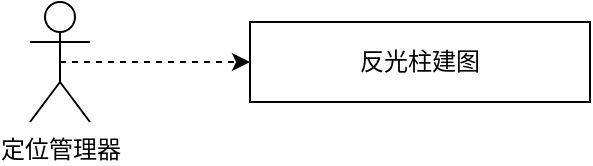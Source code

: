 <mxfile version="27.1.1">
  <diagram name="第 1 页" id="AMUamrhS-gZJVZiORf9s">
    <mxGraphModel dx="2078" dy="531" grid="1" gridSize="10" guides="1" tooltips="1" connect="1" arrows="1" fold="1" page="1" pageScale="1" pageWidth="1169" pageHeight="827" math="0" shadow="0">
      <root>
        <mxCell id="0" />
        <mxCell id="1" parent="0" />
        <mxCell id="EN5GmFMoncjhuEJKJf2r-1" value="反光柱建图" style="rounded=0;whiteSpace=wrap;html=1;" vertex="1" parent="1">
          <mxGeometry x="-960" y="40" width="170" height="40" as="geometry" />
        </mxCell>
        <mxCell id="EN5GmFMoncjhuEJKJf2r-3" style="edgeStyle=orthogonalEdgeStyle;rounded=0;orthogonalLoop=1;jettySize=auto;html=1;exitX=0.5;exitY=0.5;exitDx=0;exitDy=0;exitPerimeter=0;entryX=0;entryY=0.5;entryDx=0;entryDy=0;dashed=1;" edge="1" parent="1" source="EN5GmFMoncjhuEJKJf2r-2" target="EN5GmFMoncjhuEJKJf2r-1">
          <mxGeometry relative="1" as="geometry" />
        </mxCell>
        <mxCell id="EN5GmFMoncjhuEJKJf2r-2" value="定位管理器" style="shape=umlActor;verticalLabelPosition=bottom;verticalAlign=top;html=1;outlineConnect=0;" vertex="1" parent="1">
          <mxGeometry x="-1070" y="30" width="30" height="60" as="geometry" />
        </mxCell>
      </root>
    </mxGraphModel>
  </diagram>
</mxfile>
